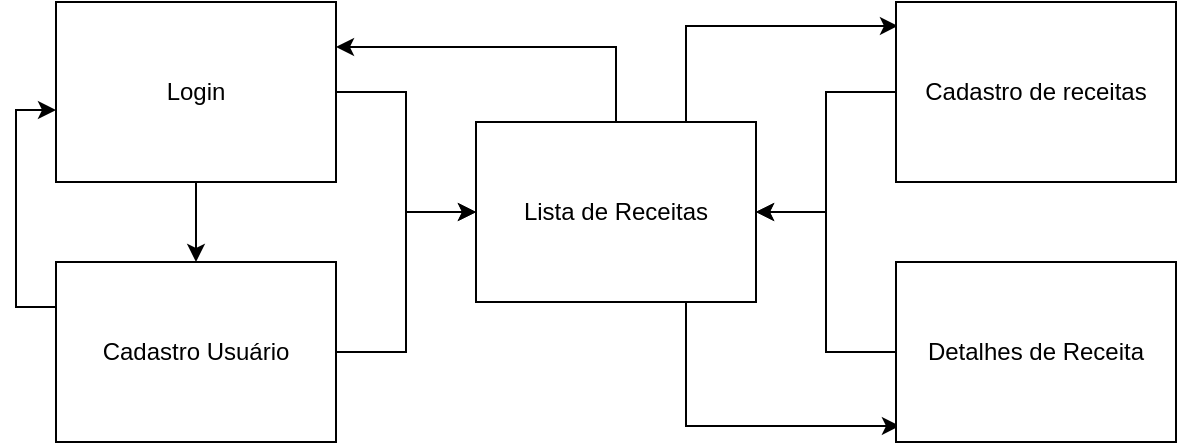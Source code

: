 <mxfile version="15.9.5" type="device" pages="6"><diagram id="FefUztCNGaZs001LXrz6" name="Fluxograma"><mxGraphModel dx="868" dy="393" grid="1" gridSize="10" guides="1" tooltips="1" connect="1" arrows="1" fold="1" page="1" pageScale="1" pageWidth="827" pageHeight="1169" math="0" shadow="0"><root><mxCell id="0"/><mxCell id="1" parent="0"/><mxCell id="758PxcYQrUHsoX6dKCGm-6" value="" style="edgeStyle=orthogonalEdgeStyle;rounded=0;orthogonalLoop=1;jettySize=auto;html=1;" edge="1" parent="1" source="758PxcYQrUHsoX6dKCGm-1" target="758PxcYQrUHsoX6dKCGm-3"><mxGeometry relative="1" as="geometry"/></mxCell><mxCell id="758PxcYQrUHsoX6dKCGm-10" style="edgeStyle=orthogonalEdgeStyle;rounded=0;orthogonalLoop=1;jettySize=auto;html=1;exitX=1;exitY=0.5;exitDx=0;exitDy=0;entryX=0;entryY=0.5;entryDx=0;entryDy=0;" edge="1" parent="1" source="758PxcYQrUHsoX6dKCGm-1" target="758PxcYQrUHsoX6dKCGm-2"><mxGeometry relative="1" as="geometry"/></mxCell><mxCell id="758PxcYQrUHsoX6dKCGm-1" value="Login" style="rounded=0;whiteSpace=wrap;html=1;" vertex="1" parent="1"><mxGeometry x="100" y="110" width="140" height="90" as="geometry"/></mxCell><mxCell id="758PxcYQrUHsoX6dKCGm-12" style="edgeStyle=orthogonalEdgeStyle;rounded=0;orthogonalLoop=1;jettySize=auto;html=1;exitX=0.5;exitY=0;exitDx=0;exitDy=0;entryX=1;entryY=0.25;entryDx=0;entryDy=0;" edge="1" parent="1" source="758PxcYQrUHsoX6dKCGm-2" target="758PxcYQrUHsoX6dKCGm-1"><mxGeometry relative="1" as="geometry"/></mxCell><mxCell id="758PxcYQrUHsoX6dKCGm-16" style="edgeStyle=orthogonalEdgeStyle;rounded=0;orthogonalLoop=1;jettySize=auto;html=1;exitX=0.75;exitY=1;exitDx=0;exitDy=0;entryX=0.014;entryY=0.911;entryDx=0;entryDy=0;entryPerimeter=0;" edge="1" parent="1" source="758PxcYQrUHsoX6dKCGm-2" target="758PxcYQrUHsoX6dKCGm-5"><mxGeometry relative="1" as="geometry"/></mxCell><mxCell id="758PxcYQrUHsoX6dKCGm-17" style="edgeStyle=orthogonalEdgeStyle;rounded=0;orthogonalLoop=1;jettySize=auto;html=1;exitX=0.75;exitY=0;exitDx=0;exitDy=0;entryX=0.007;entryY=0.133;entryDx=0;entryDy=0;entryPerimeter=0;" edge="1" parent="1" source="758PxcYQrUHsoX6dKCGm-2" target="758PxcYQrUHsoX6dKCGm-4"><mxGeometry relative="1" as="geometry"/></mxCell><mxCell id="758PxcYQrUHsoX6dKCGm-2" value="Lista de Receitas" style="rounded=0;whiteSpace=wrap;html=1;" vertex="1" parent="1"><mxGeometry x="310" y="170" width="140" height="90" as="geometry"/></mxCell><mxCell id="758PxcYQrUHsoX6dKCGm-9" style="edgeStyle=orthogonalEdgeStyle;rounded=0;orthogonalLoop=1;jettySize=auto;html=1;exitX=0;exitY=0.25;exitDx=0;exitDy=0;entryX=0;entryY=0.6;entryDx=0;entryDy=0;entryPerimeter=0;" edge="1" parent="1" source="758PxcYQrUHsoX6dKCGm-3" target="758PxcYQrUHsoX6dKCGm-1"><mxGeometry relative="1" as="geometry"/></mxCell><mxCell id="758PxcYQrUHsoX6dKCGm-11" style="edgeStyle=orthogonalEdgeStyle;rounded=0;orthogonalLoop=1;jettySize=auto;html=1;exitX=1;exitY=0.5;exitDx=0;exitDy=0;entryX=0;entryY=0.5;entryDx=0;entryDy=0;" edge="1" parent="1" source="758PxcYQrUHsoX6dKCGm-3" target="758PxcYQrUHsoX6dKCGm-2"><mxGeometry relative="1" as="geometry"/></mxCell><mxCell id="758PxcYQrUHsoX6dKCGm-3" value="Cadastro Usuário" style="rounded=0;whiteSpace=wrap;html=1;" vertex="1" parent="1"><mxGeometry x="100" y="240" width="140" height="90" as="geometry"/></mxCell><mxCell id="758PxcYQrUHsoX6dKCGm-13" style="edgeStyle=orthogonalEdgeStyle;rounded=0;orthogonalLoop=1;jettySize=auto;html=1;exitX=0;exitY=0.5;exitDx=0;exitDy=0;" edge="1" parent="1" source="758PxcYQrUHsoX6dKCGm-4" target="758PxcYQrUHsoX6dKCGm-2"><mxGeometry relative="1" as="geometry"/></mxCell><mxCell id="758PxcYQrUHsoX6dKCGm-4" value="Cadastro de receitas" style="rounded=0;whiteSpace=wrap;html=1;" vertex="1" parent="1"><mxGeometry x="520" y="110" width="140" height="90" as="geometry"/></mxCell><mxCell id="758PxcYQrUHsoX6dKCGm-14" style="edgeStyle=orthogonalEdgeStyle;rounded=0;orthogonalLoop=1;jettySize=auto;html=1;entryX=1;entryY=0.5;entryDx=0;entryDy=0;" edge="1" parent="1" source="758PxcYQrUHsoX6dKCGm-5" target="758PxcYQrUHsoX6dKCGm-2"><mxGeometry relative="1" as="geometry"/></mxCell><mxCell id="758PxcYQrUHsoX6dKCGm-5" value="Detalhes de Receita" style="rounded=0;whiteSpace=wrap;html=1;" vertex="1" parent="1"><mxGeometry x="520" y="240" width="140" height="90" as="geometry"/></mxCell></root></mxGraphModel></diagram><diagram id="mGG-jtwskQluZnPUXKO9" name="LoginPage"><mxGraphModel dx="868" dy="393" grid="1" gridSize="10" guides="1" tooltips="1" connect="1" arrows="1" fold="1" page="1" pageScale="1" pageWidth="827" pageHeight="1169" math="0" shadow="0"><root><mxCell id="FxC1CnhjR1Ggs2E2hJxx-0"/><mxCell id="FxC1CnhjR1Ggs2E2hJxx-1" parent="FxC1CnhjR1Ggs2E2hJxx-0"/><mxCell id="FxC1CnhjR1Ggs2E2hJxx-2" value="" style="rounded=0;whiteSpace=wrap;html=1;" vertex="1" parent="FxC1CnhjR1Ggs2E2hJxx-1"><mxGeometry x="230" y="40" width="350" height="400" as="geometry"/></mxCell><mxCell id="FxC1CnhjR1Ggs2E2hJxx-4" value="&lt;b&gt;&lt;font style=&quot;font-size: 24px&quot;&gt;Caderno de Receitas&lt;/font&gt;&lt;/b&gt;" style="text;html=1;align=center;verticalAlign=middle;resizable=0;points=[];autosize=1;strokeColor=none;fillColor=none;" vertex="1" parent="FxC1CnhjR1Ggs2E2hJxx-1"><mxGeometry x="280" y="80" width="250" height="20" as="geometry"/></mxCell><mxCell id="FxC1CnhjR1Ggs2E2hJxx-5" value="&lt;font color=&quot;#808080&quot;&gt;E-mail&lt;/font&gt;" style="rounded=0;whiteSpace=wrap;html=1;fontSize=18;" vertex="1" parent="FxC1CnhjR1Ggs2E2hJxx-1"><mxGeometry x="360" y="160" width="190" height="30" as="geometry"/></mxCell><mxCell id="FxC1CnhjR1Ggs2E2hJxx-6" value="&lt;b&gt;&lt;font style=&quot;font-size: 12px&quot; color=&quot;#666666&quot;&gt;Não tem cadastro?&lt;/font&gt;&lt;/b&gt;" style="text;html=1;align=center;verticalAlign=middle;resizable=0;points=[];autosize=1;strokeColor=none;fillColor=none;" vertex="1" parent="FxC1CnhjR1Ggs2E2hJxx-1"><mxGeometry x="345" y="340" width="120" height="20" as="geometry"/></mxCell><mxCell id="FxC1CnhjR1Ggs2E2hJxx-7" value="&lt;font color=&quot;#808080&quot;&gt;Senha&lt;/font&gt;" style="rounded=0;whiteSpace=wrap;html=1;fontSize=18;" vertex="1" parent="FxC1CnhjR1Ggs2E2hJxx-1"><mxGeometry x="360" y="200" width="190" height="30" as="geometry"/></mxCell><mxCell id="FxC1CnhjR1Ggs2E2hJxx-8" value="&lt;b&gt;&lt;font style=&quot;font-size: 18px&quot;&gt;Login&lt;/font&gt;&lt;/b&gt;" style="text;html=1;align=center;verticalAlign=middle;resizable=0;points=[];autosize=1;strokeColor=none;fillColor=none;" vertex="1" parent="FxC1CnhjR1Ggs2E2hJxx-1"><mxGeometry x="285" y="190" width="60" height="20" as="geometry"/></mxCell><mxCell id="FxC1CnhjR1Ggs2E2hJxx-9" value="&lt;font color=&quot;#000000&quot; style=&quot;font-size: 18px&quot;&gt;Cadastre-se&lt;/font&gt;" style="rounded=0;whiteSpace=wrap;html=1;fontSize=12;fontColor=#808080;" vertex="1" parent="FxC1CnhjR1Ggs2E2hJxx-1"><mxGeometry x="345" y="370" width="120" height="40" as="geometry"/></mxCell><mxCell id="FxC1CnhjR1Ggs2E2hJxx-10" value="LoginPage" style="text;html=1;strokeColor=none;fillColor=none;align=center;verticalAlign=middle;whiteSpace=wrap;rounded=0;fontSize=18;fontColor=#000000;" vertex="1" parent="FxC1CnhjR1Ggs2E2hJxx-1"><mxGeometry x="250" y="10" width="60" height="30" as="geometry"/></mxCell></root></mxGraphModel></diagram><diagram id="0YHLMxsSfXwCbhYs7TAf" name="SignUpPage"><mxGraphModel dx="868" dy="393" grid="1" gridSize="10" guides="1" tooltips="1" connect="1" arrows="1" fold="1" page="1" pageScale="1" pageWidth="827" pageHeight="1169" math="0" shadow="0"><root><mxCell id="By_cnQrbOei6upM1B8-o-0"/><mxCell id="By_cnQrbOei6upM1B8-o-1" parent="By_cnQrbOei6upM1B8-o-0"/><mxCell id="wpvcPwKQJ3ysxND-k15o-0" value="" style="rounded=0;whiteSpace=wrap;html=1;" vertex="1" parent="By_cnQrbOei6upM1B8-o-1"><mxGeometry x="230" y="40" width="350" height="400" as="geometry"/></mxCell><mxCell id="iL0LtWRkTqkFwIETi9QG-0" value="SignUpPage" style="text;html=1;strokeColor=none;fillColor=none;align=center;verticalAlign=middle;whiteSpace=wrap;rounded=0;fontSize=18;fontColor=#000000;" vertex="1" parent="By_cnQrbOei6upM1B8-o-1"><mxGeometry x="250" y="10" width="60" height="30" as="geometry"/></mxCell><mxCell id="iL0LtWRkTqkFwIETi9QG-1" value="Nome:" style="text;html=1;strokeColor=none;fillColor=none;align=center;verticalAlign=middle;whiteSpace=wrap;rounded=0;fontSize=18;fontColor=#000000;" vertex="1" parent="By_cnQrbOei6upM1B8-o-1"><mxGeometry x="255" y="125" width="60" height="30" as="geometry"/></mxCell><mxCell id="iL0LtWRkTqkFwIETi9QG-2" value="E-mail:" style="text;html=1;strokeColor=none;fillColor=none;align=center;verticalAlign=middle;whiteSpace=wrap;rounded=0;fontSize=18;fontColor=#000000;" vertex="1" parent="By_cnQrbOei6upM1B8-o-1"><mxGeometry x="255" y="175" width="60" height="30" as="geometry"/></mxCell><mxCell id="iL0LtWRkTqkFwIETi9QG-3" value="Senha:" style="text;html=1;strokeColor=none;fillColor=none;align=center;verticalAlign=middle;whiteSpace=wrap;rounded=0;fontSize=18;fontColor=#000000;" vertex="1" parent="By_cnQrbOei6upM1B8-o-1"><mxGeometry x="255" y="235" width="60" height="30" as="geometry"/></mxCell><mxCell id="iL0LtWRkTqkFwIETi9QG-4" value="&lt;font color=&quot;#666666&quot;&gt;nome&lt;/font&gt;" style="rounded=1;whiteSpace=wrap;html=1;fontSize=18;fontColor=#000000;" vertex="1" parent="By_cnQrbOei6upM1B8-o-1"><mxGeometry x="325" y="120" width="230" height="40" as="geometry"/></mxCell><mxCell id="iL0LtWRkTqkFwIETi9QG-7" value="&lt;font color=&quot;#666666&quot;&gt;e-mail&lt;/font&gt;" style="rounded=1;whiteSpace=wrap;html=1;fontSize=18;fontColor=#000000;" vertex="1" parent="By_cnQrbOei6upM1B8-o-1"><mxGeometry x="325" y="175" width="230" height="40" as="geometry"/></mxCell><mxCell id="iL0LtWRkTqkFwIETi9QG-8" value="&lt;font color=&quot;#666666&quot;&gt;senha&lt;/font&gt;" style="rounded=1;whiteSpace=wrap;html=1;fontSize=18;fontColor=#000000;" vertex="1" parent="By_cnQrbOei6upM1B8-o-1"><mxGeometry x="325" y="230" width="230" height="40" as="geometry"/></mxCell><mxCell id="iL0LtWRkTqkFwIETi9QG-9" value="&lt;font color=&quot;#000000&quot;&gt;Cadastrar&lt;/font&gt;" style="rounded=0;whiteSpace=wrap;html=1;fontSize=18;fontColor=#666666;" vertex="1" parent="By_cnQrbOei6upM1B8-o-1"><mxGeometry x="354" y="310" width="120" height="30" as="geometry"/></mxCell><mxCell id="iL0LtWRkTqkFwIETi9QG-10" value="&lt;font style=&quot;font-size: 24px&quot;&gt;Cadastre-se&lt;/font&gt;" style="text;html=1;strokeColor=none;fillColor=none;align=center;verticalAlign=middle;whiteSpace=wrap;rounded=0;fontSize=18;fontColor=#000000;" vertex="1" parent="By_cnQrbOei6upM1B8-o-1"><mxGeometry x="326" y="60" width="176" height="30" as="geometry"/></mxCell><mxCell id="iL0LtWRkTqkFwIETi9QG-11" value="&lt;font color=&quot;#000000&quot;&gt;Voltar&lt;/font&gt;" style="rounded=0;whiteSpace=wrap;html=1;fontSize=18;fontColor=#666666;" vertex="1" parent="By_cnQrbOei6upM1B8-o-1"><mxGeometry x="480" y="390" width="80" height="30" as="geometry"/></mxCell></root></mxGraphModel></diagram><diagram id="3yzteJEYrjJu22c_cjv_" name="RecipestListPage"><mxGraphModel dx="868" dy="393" grid="1" gridSize="10" guides="1" tooltips="1" connect="1" arrows="1" fold="1" page="1" pageScale="1" pageWidth="827" pageHeight="1169" math="0" shadow="0"><root><mxCell id="a_eeXFXEYT70WocDb_2c-0"/><mxCell id="a_eeXFXEYT70WocDb_2c-1" parent="a_eeXFXEYT70WocDb_2c-0"/><mxCell id="xJzTNDPd2zAgn3rm-vuJ-2" value="" style="rounded=0;whiteSpace=wrap;html=1;fontSize=24;fontColor=#000000;" vertex="1" parent="a_eeXFXEYT70WocDb_2c-1"><mxGeometry y="35" width="820" height="60" as="geometry"/></mxCell><mxCell id="xJzTNDPd2zAgn3rm-vuJ-3" value="Minhas Receitas" style="text;html=1;strokeColor=none;fillColor=none;align=center;verticalAlign=middle;whiteSpace=wrap;rounded=0;fontSize=24;fontColor=#000000;" vertex="1" parent="a_eeXFXEYT70WocDb_2c-1"><mxGeometry x="290" y="50" width="220" height="30" as="geometry"/></mxCell><mxCell id="xJzTNDPd2zAgn3rm-vuJ-6" value="" style="rounded=1;whiteSpace=wrap;html=1;fontSize=24;fontColor=#000000;" vertex="1" parent="a_eeXFXEYT70WocDb_2c-1"><mxGeometry x="499" y="110" width="150" height="160" as="geometry"/></mxCell><mxCell id="xJzTNDPd2zAgn3rm-vuJ-7" value="" style="rounded=0;whiteSpace=wrap;html=1;fontSize=24;fontColor=#000000;" vertex="1" parent="a_eeXFXEYT70WocDb_2c-1"><mxGeometry x="514" y="130" width="120" height="100" as="geometry"/></mxCell><mxCell id="xJzTNDPd2zAgn3rm-vuJ-8" value="&lt;font style=&quot;font-size: 12px&quot;&gt;imagem receita&lt;/font&gt;" style="text;html=1;strokeColor=none;fillColor=none;align=center;verticalAlign=middle;whiteSpace=wrap;rounded=0;fontSize=24;fontColor=#000000;" vertex="1" parent="a_eeXFXEYT70WocDb_2c-1"><mxGeometry x="544" y="160" width="60" height="30" as="geometry"/></mxCell><mxCell id="xJzTNDPd2zAgn3rm-vuJ-10" value="&lt;font style=&quot;font-size: 12px&quot;&gt;Nome receita&lt;/font&gt;" style="text;html=1;strokeColor=none;fillColor=none;align=center;verticalAlign=middle;whiteSpace=wrap;rounded=0;fontSize=24;fontColor=#000000;" vertex="1" parent="a_eeXFXEYT70WocDb_2c-1"><mxGeometry x="519" y="230" width="110" height="30" as="geometry"/></mxCell><mxCell id="xJzTNDPd2zAgn3rm-vuJ-11" value="" style="rounded=1;whiteSpace=wrap;html=1;fontSize=24;fontColor=#000000;" vertex="1" parent="a_eeXFXEYT70WocDb_2c-1"><mxGeometry x="338" y="110" width="150" height="160" as="geometry"/></mxCell><mxCell id="xJzTNDPd2zAgn3rm-vuJ-12" value="" style="rounded=0;whiteSpace=wrap;html=1;fontSize=24;fontColor=#000000;" vertex="1" parent="a_eeXFXEYT70WocDb_2c-1"><mxGeometry x="353" y="130" width="120" height="100" as="geometry"/></mxCell><mxCell id="xJzTNDPd2zAgn3rm-vuJ-13" value="&lt;font style=&quot;font-size: 12px&quot;&gt;imagem receita&lt;/font&gt;" style="text;html=1;strokeColor=none;fillColor=none;align=center;verticalAlign=middle;whiteSpace=wrap;rounded=0;fontSize=24;fontColor=#000000;" vertex="1" parent="a_eeXFXEYT70WocDb_2c-1"><mxGeometry x="383" y="160" width="60" height="30" as="geometry"/></mxCell><mxCell id="xJzTNDPd2zAgn3rm-vuJ-14" value="&lt;font style=&quot;font-size: 12px&quot;&gt;Nome receita&lt;/font&gt;" style="text;html=1;strokeColor=none;fillColor=none;align=center;verticalAlign=middle;whiteSpace=wrap;rounded=0;fontSize=24;fontColor=#000000;" vertex="1" parent="a_eeXFXEYT70WocDb_2c-1"><mxGeometry x="358" y="230" width="110" height="30" as="geometry"/></mxCell><mxCell id="xJzTNDPd2zAgn3rm-vuJ-15" value="" style="rounded=1;whiteSpace=wrap;html=1;fontSize=24;fontColor=#000000;" vertex="1" parent="a_eeXFXEYT70WocDb_2c-1"><mxGeometry x="178" y="110" width="150" height="160" as="geometry"/></mxCell><mxCell id="xJzTNDPd2zAgn3rm-vuJ-16" value="" style="rounded=0;whiteSpace=wrap;html=1;fontSize=24;fontColor=#000000;" vertex="1" parent="a_eeXFXEYT70WocDb_2c-1"><mxGeometry x="193" y="130" width="120" height="100" as="geometry"/></mxCell><mxCell id="xJzTNDPd2zAgn3rm-vuJ-17" value="&lt;font style=&quot;font-size: 12px&quot;&gt;imagem receita&lt;/font&gt;" style="text;html=1;strokeColor=none;fillColor=none;align=center;verticalAlign=middle;whiteSpace=wrap;rounded=0;fontSize=24;fontColor=#000000;" vertex="1" parent="a_eeXFXEYT70WocDb_2c-1"><mxGeometry x="223" y="160" width="60" height="30" as="geometry"/></mxCell><mxCell id="xJzTNDPd2zAgn3rm-vuJ-18" value="&lt;font style=&quot;font-size: 12px&quot;&gt;Nome receita&lt;/font&gt;" style="text;html=1;strokeColor=none;fillColor=none;align=center;verticalAlign=middle;whiteSpace=wrap;rounded=0;fontSize=24;fontColor=#000000;" vertex="1" parent="a_eeXFXEYT70WocDb_2c-1"><mxGeometry x="198" y="230" width="110" height="30" as="geometry"/></mxCell><mxCell id="xJzTNDPd2zAgn3rm-vuJ-19" value="" style="rounded=1;whiteSpace=wrap;html=1;fontSize=24;fontColor=#000000;" vertex="1" parent="a_eeXFXEYT70WocDb_2c-1"><mxGeometry x="20" y="110" width="150" height="160" as="geometry"/></mxCell><mxCell id="xJzTNDPd2zAgn3rm-vuJ-20" value="" style="rounded=0;whiteSpace=wrap;html=1;fontSize=24;fontColor=#000000;" vertex="1" parent="a_eeXFXEYT70WocDb_2c-1"><mxGeometry x="35" y="130" width="120" height="100" as="geometry"/></mxCell><mxCell id="xJzTNDPd2zAgn3rm-vuJ-21" value="&lt;font style=&quot;font-size: 12px&quot;&gt;imagem receita&lt;/font&gt;" style="text;html=1;strokeColor=none;fillColor=none;align=center;verticalAlign=middle;whiteSpace=wrap;rounded=0;fontSize=24;fontColor=#000000;" vertex="1" parent="a_eeXFXEYT70WocDb_2c-1"><mxGeometry x="65" y="160" width="60" height="30" as="geometry"/></mxCell><mxCell id="xJzTNDPd2zAgn3rm-vuJ-22" value="&lt;font style=&quot;font-size: 12px&quot;&gt;Nome receita&lt;/font&gt;" style="text;html=1;strokeColor=none;fillColor=none;align=center;verticalAlign=middle;whiteSpace=wrap;rounded=0;fontSize=24;fontColor=#000000;" vertex="1" parent="a_eeXFXEYT70WocDb_2c-1"><mxGeometry x="40" y="230" width="110" height="30" as="geometry"/></mxCell><mxCell id="xJzTNDPd2zAgn3rm-vuJ-23" value="" style="rounded=1;whiteSpace=wrap;html=1;fontSize=24;fontColor=#000000;" vertex="1" parent="a_eeXFXEYT70WocDb_2c-1"><mxGeometry x="499" y="290" width="150" height="160" as="geometry"/></mxCell><mxCell id="xJzTNDPd2zAgn3rm-vuJ-24" value="" style="rounded=0;whiteSpace=wrap;html=1;fontSize=24;fontColor=#000000;" vertex="1" parent="a_eeXFXEYT70WocDb_2c-1"><mxGeometry x="514" y="310" width="120" height="100" as="geometry"/></mxCell><mxCell id="xJzTNDPd2zAgn3rm-vuJ-25" value="&lt;font style=&quot;font-size: 12px&quot;&gt;imagem receita&lt;/font&gt;" style="text;html=1;strokeColor=none;fillColor=none;align=center;verticalAlign=middle;whiteSpace=wrap;rounded=0;fontSize=24;fontColor=#000000;" vertex="1" parent="a_eeXFXEYT70WocDb_2c-1"><mxGeometry x="544" y="340" width="60" height="30" as="geometry"/></mxCell><mxCell id="xJzTNDPd2zAgn3rm-vuJ-26" value="&lt;font style=&quot;font-size: 12px&quot;&gt;Nome receita&lt;/font&gt;" style="text;html=1;strokeColor=none;fillColor=none;align=center;verticalAlign=middle;whiteSpace=wrap;rounded=0;fontSize=24;fontColor=#000000;" vertex="1" parent="a_eeXFXEYT70WocDb_2c-1"><mxGeometry x="519" y="410" width="110" height="30" as="geometry"/></mxCell><mxCell id="xJzTNDPd2zAgn3rm-vuJ-27" value="" style="rounded=1;whiteSpace=wrap;html=1;fontSize=24;fontColor=#000000;" vertex="1" parent="a_eeXFXEYT70WocDb_2c-1"><mxGeometry x="338" y="290" width="150" height="160" as="geometry"/></mxCell><mxCell id="xJzTNDPd2zAgn3rm-vuJ-28" value="" style="rounded=0;whiteSpace=wrap;html=1;fontSize=24;fontColor=#000000;" vertex="1" parent="a_eeXFXEYT70WocDb_2c-1"><mxGeometry x="353" y="310" width="120" height="100" as="geometry"/></mxCell><mxCell id="xJzTNDPd2zAgn3rm-vuJ-29" value="&lt;font style=&quot;font-size: 12px&quot;&gt;imagem receita&lt;/font&gt;" style="text;html=1;strokeColor=none;fillColor=none;align=center;verticalAlign=middle;whiteSpace=wrap;rounded=0;fontSize=24;fontColor=#000000;" vertex="1" parent="a_eeXFXEYT70WocDb_2c-1"><mxGeometry x="383" y="340" width="60" height="30" as="geometry"/></mxCell><mxCell id="xJzTNDPd2zAgn3rm-vuJ-30" value="&lt;font style=&quot;font-size: 12px&quot;&gt;Nome receita&lt;/font&gt;" style="text;html=1;strokeColor=none;fillColor=none;align=center;verticalAlign=middle;whiteSpace=wrap;rounded=0;fontSize=24;fontColor=#000000;" vertex="1" parent="a_eeXFXEYT70WocDb_2c-1"><mxGeometry x="358" y="410" width="110" height="30" as="geometry"/></mxCell><mxCell id="xJzTNDPd2zAgn3rm-vuJ-31" value="" style="rounded=1;whiteSpace=wrap;html=1;fontSize=24;fontColor=#000000;" vertex="1" parent="a_eeXFXEYT70WocDb_2c-1"><mxGeometry x="178" y="290" width="150" height="160" as="geometry"/></mxCell><mxCell id="xJzTNDPd2zAgn3rm-vuJ-32" value="" style="rounded=0;whiteSpace=wrap;html=1;fontSize=24;fontColor=#000000;" vertex="1" parent="a_eeXFXEYT70WocDb_2c-1"><mxGeometry x="193" y="310" width="120" height="100" as="geometry"/></mxCell><mxCell id="xJzTNDPd2zAgn3rm-vuJ-33" value="&lt;font style=&quot;font-size: 12px&quot;&gt;imagem receita&lt;/font&gt;" style="text;html=1;strokeColor=none;fillColor=none;align=center;verticalAlign=middle;whiteSpace=wrap;rounded=0;fontSize=24;fontColor=#000000;" vertex="1" parent="a_eeXFXEYT70WocDb_2c-1"><mxGeometry x="223" y="340" width="60" height="30" as="geometry"/></mxCell><mxCell id="xJzTNDPd2zAgn3rm-vuJ-34" value="&lt;font style=&quot;font-size: 12px&quot;&gt;Nome receita&lt;/font&gt;" style="text;html=1;strokeColor=none;fillColor=none;align=center;verticalAlign=middle;whiteSpace=wrap;rounded=0;fontSize=24;fontColor=#000000;" vertex="1" parent="a_eeXFXEYT70WocDb_2c-1"><mxGeometry x="198" y="410" width="110" height="30" as="geometry"/></mxCell><mxCell id="xJzTNDPd2zAgn3rm-vuJ-35" value="" style="rounded=1;whiteSpace=wrap;html=1;fontSize=24;fontColor=#000000;" vertex="1" parent="a_eeXFXEYT70WocDb_2c-1"><mxGeometry x="20" y="290" width="150" height="160" as="geometry"/></mxCell><mxCell id="xJzTNDPd2zAgn3rm-vuJ-36" value="" style="rounded=0;whiteSpace=wrap;html=1;fontSize=24;fontColor=#000000;" vertex="1" parent="a_eeXFXEYT70WocDb_2c-1"><mxGeometry x="35" y="310" width="120" height="100" as="geometry"/></mxCell><mxCell id="xJzTNDPd2zAgn3rm-vuJ-37" value="&lt;font style=&quot;font-size: 12px&quot;&gt;imagem receita&lt;/font&gt;" style="text;html=1;strokeColor=none;fillColor=none;align=center;verticalAlign=middle;whiteSpace=wrap;rounded=0;fontSize=24;fontColor=#000000;" vertex="1" parent="a_eeXFXEYT70WocDb_2c-1"><mxGeometry x="65" y="340" width="60" height="30" as="geometry"/></mxCell><mxCell id="xJzTNDPd2zAgn3rm-vuJ-38" value="&lt;font style=&quot;font-size: 12px&quot;&gt;Nome receita&lt;/font&gt;" style="text;html=1;strokeColor=none;fillColor=none;align=center;verticalAlign=middle;whiteSpace=wrap;rounded=0;fontSize=24;fontColor=#000000;" vertex="1" parent="a_eeXFXEYT70WocDb_2c-1"><mxGeometry x="40" y="410" width="110" height="30" as="geometry"/></mxCell><mxCell id="xJzTNDPd2zAgn3rm-vuJ-39" value="Sair" style="rounded=0;whiteSpace=wrap;html=1;fontSize=12;fontColor=#000000;" vertex="1" parent="a_eeXFXEYT70WocDb_2c-1"><mxGeometry x="10" y="50" width="80" height="30" as="geometry"/></mxCell><mxCell id="xJzTNDPd2zAgn3rm-vuJ-42" value="&lt;font style=&quot;font-size: 14px&quot;&gt;&lt;b&gt;Nova Receita&lt;/b&gt;&lt;/font&gt;" style="rounded=0;whiteSpace=wrap;html=1;fontSize=12;fontColor=#000000;" vertex="1" parent="a_eeXFXEYT70WocDb_2c-1"><mxGeometry x="710" y="50" width="100" height="35" as="geometry"/></mxCell><mxCell id="xJzTNDPd2zAgn3rm-vuJ-43" value="" style="rounded=1;whiteSpace=wrap;html=1;fontSize=24;fontColor=#000000;" vertex="1" parent="a_eeXFXEYT70WocDb_2c-1"><mxGeometry x="664" y="110" width="150" height="160" as="geometry"/></mxCell><mxCell id="xJzTNDPd2zAgn3rm-vuJ-44" value="" style="rounded=0;whiteSpace=wrap;html=1;fontSize=24;fontColor=#000000;" vertex="1" parent="a_eeXFXEYT70WocDb_2c-1"><mxGeometry x="679" y="130" width="120" height="100" as="geometry"/></mxCell><mxCell id="xJzTNDPd2zAgn3rm-vuJ-45" value="&lt;font style=&quot;font-size: 12px&quot;&gt;imagem receita&lt;/font&gt;" style="text;html=1;strokeColor=none;fillColor=none;align=center;verticalAlign=middle;whiteSpace=wrap;rounded=0;fontSize=24;fontColor=#000000;" vertex="1" parent="a_eeXFXEYT70WocDb_2c-1"><mxGeometry x="709" y="160" width="60" height="30" as="geometry"/></mxCell><mxCell id="xJzTNDPd2zAgn3rm-vuJ-46" value="&lt;font style=&quot;font-size: 12px&quot;&gt;Nome receita&lt;/font&gt;" style="text;html=1;strokeColor=none;fillColor=none;align=center;verticalAlign=middle;whiteSpace=wrap;rounded=0;fontSize=24;fontColor=#000000;" vertex="1" parent="a_eeXFXEYT70WocDb_2c-1"><mxGeometry x="684" y="230" width="110" height="30" as="geometry"/></mxCell><mxCell id="xJzTNDPd2zAgn3rm-vuJ-47" value="" style="rounded=1;whiteSpace=wrap;html=1;fontSize=24;fontColor=#000000;" vertex="1" parent="a_eeXFXEYT70WocDb_2c-1"><mxGeometry x="664" y="290" width="150" height="160" as="geometry"/></mxCell><mxCell id="xJzTNDPd2zAgn3rm-vuJ-48" value="" style="rounded=0;whiteSpace=wrap;html=1;fontSize=24;fontColor=#000000;" vertex="1" parent="a_eeXFXEYT70WocDb_2c-1"><mxGeometry x="679" y="310" width="120" height="100" as="geometry"/></mxCell><mxCell id="xJzTNDPd2zAgn3rm-vuJ-49" value="&lt;font style=&quot;font-size: 12px&quot;&gt;imagem receita&lt;/font&gt;" style="text;html=1;strokeColor=none;fillColor=none;align=center;verticalAlign=middle;whiteSpace=wrap;rounded=0;fontSize=24;fontColor=#000000;" vertex="1" parent="a_eeXFXEYT70WocDb_2c-1"><mxGeometry x="709" y="340" width="60" height="30" as="geometry"/></mxCell><mxCell id="xJzTNDPd2zAgn3rm-vuJ-50" value="&lt;font style=&quot;font-size: 12px&quot;&gt;Nome receita&lt;/font&gt;" style="text;html=1;strokeColor=none;fillColor=none;align=center;verticalAlign=middle;whiteSpace=wrap;rounded=0;fontSize=24;fontColor=#000000;" vertex="1" parent="a_eeXFXEYT70WocDb_2c-1"><mxGeometry x="684" y="410" width="110" height="30" as="geometry"/></mxCell><mxCell id="xJzTNDPd2zAgn3rm-vuJ-51" value="&lt;font color=&quot;#000000&quot;&gt;RecipestListPage&lt;/font&gt;" style="text;html=1;strokeColor=none;fillColor=none;align=center;verticalAlign=middle;whiteSpace=wrap;rounded=0;fontSize=14;fontColor=#00CC00;" vertex="1" parent="a_eeXFXEYT70WocDb_2c-1"><mxGeometry x="27" width="60" height="30" as="geometry"/></mxCell></root></mxGraphModel></diagram><diagram id="2kE6v1Ib8Wy3HgXBKZgN" name="RecipeDetailPage"><mxGraphModel dx="868" dy="393" grid="1" gridSize="10" guides="1" tooltips="1" connect="1" arrows="1" fold="1" page="1" pageScale="1" pageWidth="827" pageHeight="1169" math="0" shadow="0"><root><mxCell id="xxeEMeGAYNp3N9MOavch-0"/><mxCell id="xxeEMeGAYNp3N9MOavch-1" parent="xxeEMeGAYNp3N9MOavch-0"/><mxCell id="Ln9JgUtvCU8vD8uYawwY-0" value="" style="rounded=0;whiteSpace=wrap;html=1;" vertex="1" parent="xxeEMeGAYNp3N9MOavch-1"><mxGeometry x="230" y="40" width="350" height="420" as="geometry"/></mxCell><mxCell id="Ln9JgUtvCU8vD8uYawwY-1" value="RecipeDetailPage" style="text;html=1;strokeColor=none;fillColor=none;align=center;verticalAlign=middle;whiteSpace=wrap;rounded=0;fontSize=18;fontColor=#000000;" vertex="1" parent="xxeEMeGAYNp3N9MOavch-1"><mxGeometry x="280" y="10" width="60" height="30" as="geometry"/></mxCell><mxCell id="Ln9JgUtvCU8vD8uYawwY-9" value="&lt;font style=&quot;font-size: 24px&quot;&gt;Nome da Receita&lt;/font&gt;" style="text;html=1;strokeColor=none;fillColor=none;align=center;verticalAlign=middle;whiteSpace=wrap;rounded=0;fontSize=18;fontColor=#000000;" vertex="1" parent="xxeEMeGAYNp3N9MOavch-1"><mxGeometry x="300" y="70" width="202" height="30" as="geometry"/></mxCell><mxCell id="Ln9JgUtvCU8vD8uYawwY-10" value="&lt;font color=&quot;#000000&quot;&gt;Voltar&lt;/font&gt;" style="rounded=0;whiteSpace=wrap;html=1;fontSize=18;fontColor=#666666;" vertex="1" parent="xxeEMeGAYNp3N9MOavch-1"><mxGeometry x="490" y="420" width="80" height="30" as="geometry"/></mxCell><mxCell id="Ln9JgUtvCU8vD8uYawwY-11" value="&lt;span style=&quot;color: rgb(102 , 102 , 102)&quot;&gt;Receita&lt;/span&gt;&lt;br style=&quot;color: rgb(102 , 102 , 102)&quot;&gt;&lt;span style=&quot;color: rgb(102 , 102 , 102)&quot;&gt;(ingredientes, modo de preparo, etc)&lt;/span&gt;" style="text;html=1;strokeColor=none;fillColor=none;align=center;verticalAlign=middle;whiteSpace=wrap;rounded=0;fontSize=18;fontColor=#000000;" vertex="1" parent="xxeEMeGAYNp3N9MOavch-1"><mxGeometry x="250" y="110" width="320" height="260" as="geometry"/></mxCell></root></mxGraphModel></diagram><diagram id="baYpZzWG8UgWkBisSzBe" name="AddRecipestListaPage"><mxGraphModel dx="868" dy="393" grid="1" gridSize="10" guides="1" tooltips="1" connect="1" arrows="1" fold="1" page="1" pageScale="1" pageWidth="827" pageHeight="1169" math="0" shadow="0"><root><mxCell id="nGaaBGQiKPEIURF452o4-0"/><mxCell id="nGaaBGQiKPEIURF452o4-1" parent="nGaaBGQiKPEIURF452o4-0"/><mxCell id="f3FeVeDzuDB5E1N4uapb-0" value="" style="rounded=0;whiteSpace=wrap;html=1;" vertex="1" parent="nGaaBGQiKPEIURF452o4-1"><mxGeometry x="230" y="40" width="350" height="420" as="geometry"/></mxCell><mxCell id="f3FeVeDzuDB5E1N4uapb-1" value="AddRecipestListPage" style="text;html=1;strokeColor=none;fillColor=none;align=center;verticalAlign=middle;whiteSpace=wrap;rounded=0;fontSize=18;fontColor=#000000;" vertex="1" parent="nGaaBGQiKPEIURF452o4-1"><mxGeometry x="290" y="10" width="60" height="30" as="geometry"/></mxCell><mxCell id="f3FeVeDzuDB5E1N4uapb-2" value="Nome:" style="text;html=1;strokeColor=none;fillColor=none;align=center;verticalAlign=middle;whiteSpace=wrap;rounded=0;fontSize=18;fontColor=#000000;" vertex="1" parent="nGaaBGQiKPEIURF452o4-1"><mxGeometry x="255" y="100" width="60" height="30" as="geometry"/></mxCell><mxCell id="f3FeVeDzuDB5E1N4uapb-3" value="Receita:" style="text;html=1;strokeColor=none;fillColor=none;align=center;verticalAlign=middle;whiteSpace=wrap;rounded=0;fontSize=18;fontColor=#000000;" vertex="1" parent="nGaaBGQiKPEIURF452o4-1"><mxGeometry x="380" y="141" width="60" height="30" as="geometry"/></mxCell><mxCell id="f3FeVeDzuDB5E1N4uapb-5" value="&lt;font color=&quot;#666666&quot;&gt;nome&lt;/font&gt;" style="rounded=1;whiteSpace=wrap;html=1;fontSize=18;fontColor=#000000;" vertex="1" parent="nGaaBGQiKPEIURF452o4-1"><mxGeometry x="315" y="95" width="230" height="40" as="geometry"/></mxCell><mxCell id="f3FeVeDzuDB5E1N4uapb-6" value="&lt;font color=&quot;#666666&quot;&gt;Receita&lt;br&gt;(ingredientes, modo de preparo, etc)&lt;br&gt;&lt;/font&gt;" style="rounded=1;whiteSpace=wrap;html=1;fontSize=18;fontColor=#000000;" vertex="1" parent="nGaaBGQiKPEIURF452o4-1"><mxGeometry x="250" y="175" width="310" height="225" as="geometry"/></mxCell><mxCell id="f3FeVeDzuDB5E1N4uapb-8" value="&lt;font color=&quot;#000000&quot;&gt;Cadastrar&lt;/font&gt;" style="rounded=0;whiteSpace=wrap;html=1;fontSize=18;fontColor=#666666;" vertex="1" parent="nGaaBGQiKPEIURF452o4-1"><mxGeometry x="250" y="410" width="120" height="30" as="geometry"/></mxCell><mxCell id="f3FeVeDzuDB5E1N4uapb-9" value="&lt;font style=&quot;font-size: 24px&quot;&gt;NovaReceita&lt;/font&gt;" style="text;html=1;strokeColor=none;fillColor=none;align=center;verticalAlign=middle;whiteSpace=wrap;rounded=0;fontSize=18;fontColor=#000000;" vertex="1" parent="nGaaBGQiKPEIURF452o4-1"><mxGeometry x="317" y="50" width="176" height="30" as="geometry"/></mxCell><mxCell id="f3FeVeDzuDB5E1N4uapb-10" value="&lt;font color=&quot;#000000&quot;&gt;Voltar&lt;/font&gt;" style="rounded=0;whiteSpace=wrap;html=1;fontSize=18;fontColor=#666666;" vertex="1" parent="nGaaBGQiKPEIURF452o4-1"><mxGeometry x="480" y="420" width="80" height="30" as="geometry"/></mxCell></root></mxGraphModel></diagram></mxfile>